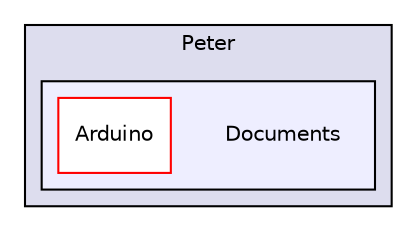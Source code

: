 digraph "C:/Users/Peter/Documents" {
  compound=true
  node [ fontsize="10", fontname="Helvetica"];
  edge [ labelfontsize="10", labelfontname="Helvetica"];
  subgraph clusterdir_f612d1612b7915ece1413200e9d3a299 {
    graph [ bgcolor="#ddddee", pencolor="black", label="Peter" fontname="Helvetica", fontsize="10", URL="dir_f612d1612b7915ece1413200e9d3a299.html"]
  subgraph clusterdir_998ae08a057ec2f0e7b36da23343e438 {
    graph [ bgcolor="#eeeeff", pencolor="black", label="" URL="dir_998ae08a057ec2f0e7b36da23343e438.html"];
    dir_998ae08a057ec2f0e7b36da23343e438 [shape=plaintext label="Documents"];
    dir_2ecbd2313a9293c7daff04817bf8c9b2 [shape=box label="Arduino" color="red" fillcolor="white" style="filled" URL="dir_2ecbd2313a9293c7daff04817bf8c9b2.html"];
  }
  }
}

